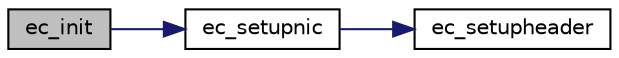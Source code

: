 digraph "ec_init"
{
 // INTERACTIVE_SVG=YES
  edge [fontname="Helvetica",fontsize="10",labelfontname="Helvetica",labelfontsize="10"];
  node [fontname="Helvetica",fontsize="10",shape=record];
  rankdir="LR";
  Node1 [label="ec_init",height=0.2,width=0.4,color="black", fillcolor="grey75", style="filled" fontcolor="black"];
  Node1 -> Node2 [color="midnightblue",fontsize="10",style="solid",fontname="Helvetica"];
  Node2 [label="ec_setupnic",height=0.2,width=0.4,color="black", fillcolor="white", style="filled",URL="$nicdrv_8c.html#a5b5e0bf5e801e9f30a0fcd9b50b3efc5"];
  Node2 -> Node3 [color="midnightblue",fontsize="10",style="solid",fontname="Helvetica"];
  Node3 [label="ec_setupheader",height=0.2,width=0.4,color="black", fillcolor="white", style="filled",URL="$nicdrv_8c.html#a495531bac8f5d70b5a10494048b15820"];
}
